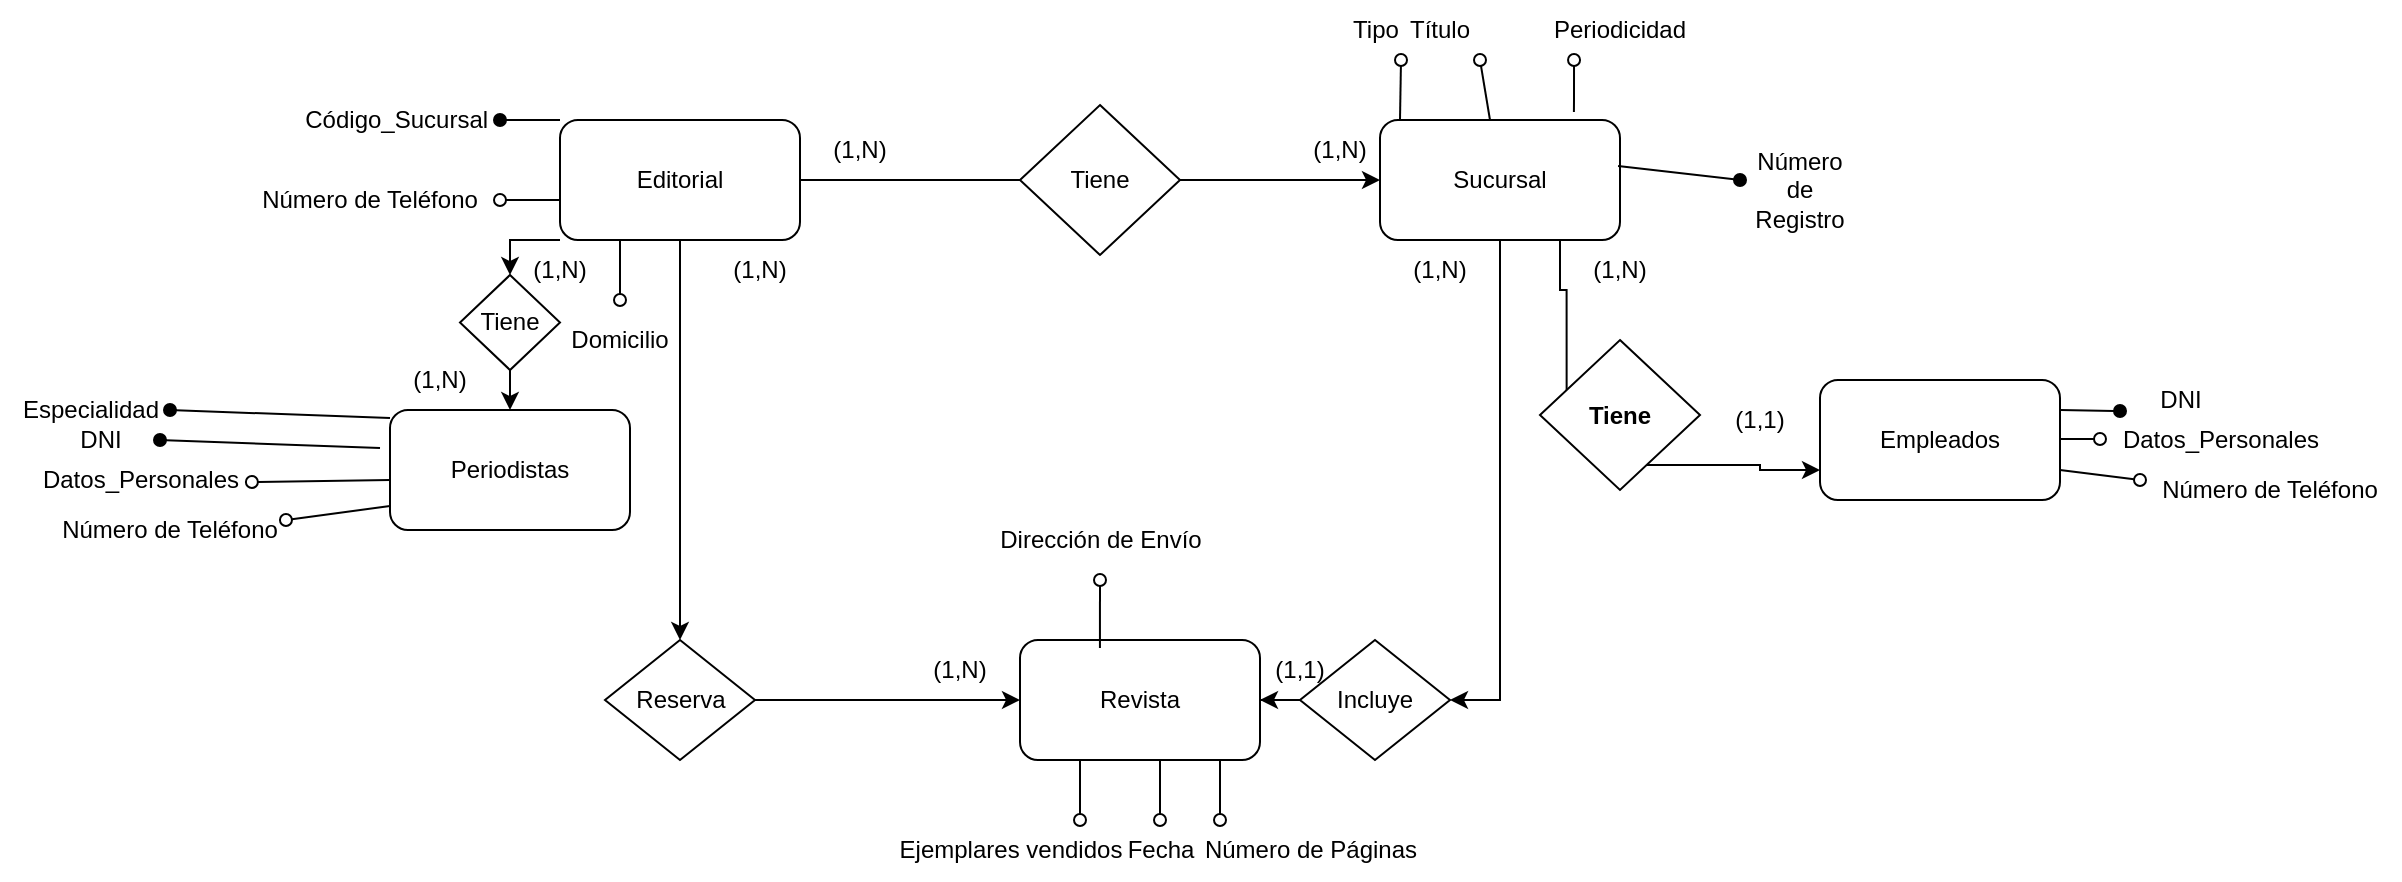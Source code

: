 <mxfile version="24.7.16">
  <diagram name="Página-1" id="KNxpvHwI2cTLpxbxufzh">
    <mxGraphModel dx="2153" dy="1640" grid="1" gridSize="10" guides="1" tooltips="1" connect="1" arrows="1" fold="1" page="1" pageScale="1" pageWidth="827" pageHeight="1169" math="0" shadow="0">
      <root>
        <mxCell id="0" />
        <mxCell id="1" parent="0" />
        <mxCell id="n6SxvRZOFOx77lIGNKrb-6" style="edgeStyle=orthogonalEdgeStyle;rounded=0;orthogonalLoop=1;jettySize=auto;html=1;entryX=0;entryY=0.5;entryDx=0;entryDy=0;" edge="1" parent="1" source="n6SxvRZOFOx77lIGNKrb-9" target="n6SxvRZOFOx77lIGNKrb-2">
          <mxGeometry relative="1" as="geometry">
            <mxPoint x="370" y="280" as="targetPoint" />
          </mxGeometry>
        </mxCell>
        <mxCell id="n6SxvRZOFOx77lIGNKrb-113" style="edgeStyle=orthogonalEdgeStyle;rounded=0;orthogonalLoop=1;jettySize=auto;html=1;exitX=0;exitY=1;exitDx=0;exitDy=0;entryX=0.5;entryY=0;entryDx=0;entryDy=0;" edge="1" parent="1" source="n6SxvRZOFOx77lIGNKrb-114" target="n6SxvRZOFOx77lIGNKrb-112">
          <mxGeometry relative="1" as="geometry" />
        </mxCell>
        <mxCell id="n6SxvRZOFOx77lIGNKrb-1" value="Editorial " style="rounded=1;whiteSpace=wrap;html=1;" vertex="1" parent="1">
          <mxGeometry x="210" y="50" width="120" height="60" as="geometry" />
        </mxCell>
        <mxCell id="n6SxvRZOFOx77lIGNKrb-2" value="Revista " style="rounded=1;whiteSpace=wrap;html=1;" vertex="1" parent="1">
          <mxGeometry x="440" y="310" width="120" height="60" as="geometry" />
        </mxCell>
        <mxCell id="n6SxvRZOFOx77lIGNKrb-7" style="edgeStyle=orthogonalEdgeStyle;rounded=0;orthogonalLoop=1;jettySize=auto;html=1;entryX=1;entryY=0.5;entryDx=0;entryDy=0;" edge="1" parent="1" source="n6SxvRZOFOx77lIGNKrb-10" target="n6SxvRZOFOx77lIGNKrb-2">
          <mxGeometry relative="1" as="geometry">
            <mxPoint x="620" y="290" as="targetPoint" />
          </mxGeometry>
        </mxCell>
        <mxCell id="n6SxvRZOFOx77lIGNKrb-101" style="edgeStyle=orthogonalEdgeStyle;rounded=0;orthogonalLoop=1;jettySize=auto;html=1;exitX=0.75;exitY=1;exitDx=0;exitDy=0;entryX=0;entryY=0.75;entryDx=0;entryDy=0;" edge="1" parent="1" source="n6SxvRZOFOx77lIGNKrb-102" target="n6SxvRZOFOx77lIGNKrb-98">
          <mxGeometry relative="1" as="geometry" />
        </mxCell>
        <mxCell id="n6SxvRZOFOx77lIGNKrb-3" value="Sucursal " style="rounded=1;whiteSpace=wrap;html=1;" vertex="1" parent="1">
          <mxGeometry x="620" y="50" width="120" height="60" as="geometry" />
        </mxCell>
        <mxCell id="n6SxvRZOFOx77lIGNKrb-11" value="" style="edgeStyle=orthogonalEdgeStyle;rounded=0;orthogonalLoop=1;jettySize=auto;html=1;entryX=1;entryY=0.5;entryDx=0;entryDy=0;" edge="1" parent="1" source="n6SxvRZOFOx77lIGNKrb-3" target="n6SxvRZOFOx77lIGNKrb-10">
          <mxGeometry relative="1" as="geometry">
            <mxPoint x="560" y="270" as="targetPoint" />
            <mxPoint x="620" y="110" as="sourcePoint" />
          </mxGeometry>
        </mxCell>
        <mxCell id="n6SxvRZOFOx77lIGNKrb-10" value="Incluye " style="rhombus;whiteSpace=wrap;html=1;" vertex="1" parent="1">
          <mxGeometry x="580" y="310" width="75" height="60" as="geometry" />
        </mxCell>
        <mxCell id="n6SxvRZOFOx77lIGNKrb-12" value="" style="edgeStyle=orthogonalEdgeStyle;rounded=0;orthogonalLoop=1;jettySize=auto;html=1;" edge="1" parent="1" source="n6SxvRZOFOx77lIGNKrb-1" target="n6SxvRZOFOx77lIGNKrb-9">
          <mxGeometry relative="1" as="geometry">
            <mxPoint x="370" y="280" as="targetPoint" />
            <mxPoint x="370" y="110" as="sourcePoint" />
          </mxGeometry>
        </mxCell>
        <mxCell id="n6SxvRZOFOx77lIGNKrb-9" value="Reserva" style="rhombus;whiteSpace=wrap;html=1;" vertex="1" parent="1">
          <mxGeometry x="232.5" y="310" width="75" height="60" as="geometry" />
        </mxCell>
        <mxCell id="n6SxvRZOFOx77lIGNKrb-25" value="Número de Teléfono " style="text;strokeColor=none;align=center;fillColor=none;html=1;verticalAlign=middle;whiteSpace=wrap;rounded=0;" vertex="1" parent="1">
          <mxGeometry x="50" y="65" width="130" height="50" as="geometry" />
        </mxCell>
        <mxCell id="n6SxvRZOFOx77lIGNKrb-34" value="Domicilio " style="text;strokeColor=none;align=center;fillColor=none;html=1;verticalAlign=middle;whiteSpace=wrap;rounded=0;" vertex="1" parent="1">
          <mxGeometry x="210" y="145" width="60" height="30" as="geometry" />
        </mxCell>
        <mxCell id="n6SxvRZOFOx77lIGNKrb-41" value="" style="endArrow=oval;html=1;rounded=0;endFill=0;" edge="1" parent="1">
          <mxGeometry width="50" height="50" relative="1" as="geometry">
            <mxPoint x="210" y="90" as="sourcePoint" />
            <mxPoint x="180" y="90" as="targetPoint" />
          </mxGeometry>
        </mxCell>
        <mxCell id="n6SxvRZOFOx77lIGNKrb-43" value="" style="endArrow=oval;html=1;rounded=0;endFill=0;exitX=0.25;exitY=1;exitDx=0;exitDy=0;" edge="1" parent="1" source="n6SxvRZOFOx77lIGNKrb-1">
          <mxGeometry width="50" height="50" relative="1" as="geometry">
            <mxPoint x="240" y="130" as="sourcePoint" />
            <mxPoint x="240" y="140" as="targetPoint" />
          </mxGeometry>
        </mxCell>
        <mxCell id="n6SxvRZOFOx77lIGNKrb-60" value="" style="endArrow=oval;html=1;rounded=0;endFill=0;" edge="1" parent="1">
          <mxGeometry width="50" height="50" relative="1" as="geometry">
            <mxPoint x="540" y="370" as="sourcePoint" />
            <mxPoint x="540" y="400" as="targetPoint" />
          </mxGeometry>
        </mxCell>
        <mxCell id="n6SxvRZOFOx77lIGNKrb-62" value="(1,N) " style="text;strokeColor=none;align=center;fillColor=none;html=1;verticalAlign=middle;whiteSpace=wrap;rounded=0;" vertex="1" parent="1">
          <mxGeometry x="330" y="50" width="60" height="30" as="geometry" />
        </mxCell>
        <mxCell id="n6SxvRZOFOx77lIGNKrb-64" value="(1,N) " style="text;strokeColor=none;align=center;fillColor=none;html=1;verticalAlign=middle;whiteSpace=wrap;rounded=0;" vertex="1" parent="1">
          <mxGeometry x="570" y="50" width="60" height="30" as="geometry" />
        </mxCell>
        <mxCell id="n6SxvRZOFOx77lIGNKrb-65" value="(1,N) " style="text;strokeColor=none;align=center;fillColor=none;html=1;verticalAlign=middle;whiteSpace=wrap;rounded=0;" vertex="1" parent="1">
          <mxGeometry x="280" y="110" width="60" height="30" as="geometry" />
        </mxCell>
        <mxCell id="n6SxvRZOFOx77lIGNKrb-66" value="(1,N) " style="text;strokeColor=none;align=center;fillColor=none;html=1;verticalAlign=middle;whiteSpace=wrap;rounded=0;" vertex="1" parent="1">
          <mxGeometry x="380" y="310" width="60" height="30" as="geometry" />
        </mxCell>
        <mxCell id="n6SxvRZOFOx77lIGNKrb-67" value="(1,N) " style="text;strokeColor=none;align=center;fillColor=none;html=1;verticalAlign=middle;whiteSpace=wrap;rounded=0;" vertex="1" parent="1">
          <mxGeometry x="620" y="110" width="60" height="30" as="geometry" />
        </mxCell>
        <mxCell id="n6SxvRZOFOx77lIGNKrb-68" value="(1,1) " style="text;strokeColor=none;align=center;fillColor=none;html=1;verticalAlign=middle;whiteSpace=wrap;rounded=0;" vertex="1" parent="1">
          <mxGeometry x="550" y="310" width="60" height="30" as="geometry" />
        </mxCell>
        <mxCell id="n6SxvRZOFOx77lIGNKrb-69" value="" style="endArrow=oval;html=1;rounded=0;endFill=1;" edge="1" parent="1">
          <mxGeometry width="50" height="50" relative="1" as="geometry">
            <mxPoint x="210" y="50" as="sourcePoint" />
            <mxPoint x="180" y="50" as="targetPoint" />
          </mxGeometry>
        </mxCell>
        <mxCell id="n6SxvRZOFOx77lIGNKrb-70" value="Código_Sucursal&amp;nbsp; " style="text;strokeColor=none;align=center;fillColor=none;html=1;verticalAlign=middle;whiteSpace=wrap;rounded=0;" vertex="1" parent="1">
          <mxGeometry x="100" y="35" width="60" height="30" as="geometry" />
        </mxCell>
        <mxCell id="n6SxvRZOFOx77lIGNKrb-79" value="" style="edgeStyle=orthogonalEdgeStyle;rounded=0;orthogonalLoop=1;jettySize=auto;html=1;exitX=1;exitY=0.5;exitDx=0;exitDy=0;" edge="1" parent="1" source="n6SxvRZOFOx77lIGNKrb-1" target="n6SxvRZOFOx77lIGNKrb-3">
          <mxGeometry relative="1" as="geometry">
            <mxPoint x="330" y="80" as="sourcePoint" />
            <mxPoint x="600" y="80" as="targetPoint" />
          </mxGeometry>
        </mxCell>
        <mxCell id="n6SxvRZOFOx77lIGNKrb-78" value="Tiene " style="rhombus;whiteSpace=wrap;html=1;" vertex="1" parent="1">
          <mxGeometry x="440" y="42.5" width="80" height="75" as="geometry" />
        </mxCell>
        <mxCell id="n6SxvRZOFOx77lIGNKrb-80" value="" style="endArrow=oval;html=1;rounded=0;endFill=0;" edge="1" parent="1">
          <mxGeometry width="50" height="50" relative="1" as="geometry">
            <mxPoint x="510" y="370" as="sourcePoint" />
            <mxPoint x="510" y="400" as="targetPoint" />
          </mxGeometry>
        </mxCell>
        <mxCell id="n6SxvRZOFOx77lIGNKrb-83" value="" style="endArrow=oval;html=1;rounded=0;endFill=0;" edge="1" parent="1">
          <mxGeometry width="50" height="50" relative="1" as="geometry">
            <mxPoint x="630" y="50" as="sourcePoint" />
            <mxPoint x="630.5" y="20" as="targetPoint" />
          </mxGeometry>
        </mxCell>
        <mxCell id="n6SxvRZOFOx77lIGNKrb-84" value="Tipo " style="text;strokeColor=none;align=center;fillColor=none;html=1;verticalAlign=middle;whiteSpace=wrap;rounded=0;" vertex="1" parent="1">
          <mxGeometry x="587.5" y="-10" width="60" height="30" as="geometry" />
        </mxCell>
        <mxCell id="n6SxvRZOFOx77lIGNKrb-98" value="Empleados " style="rounded=1;whiteSpace=wrap;html=1;" vertex="1" parent="1">
          <mxGeometry x="840" y="180" width="120" height="60" as="geometry" />
        </mxCell>
        <mxCell id="n6SxvRZOFOx77lIGNKrb-103" value="" style="edgeStyle=orthogonalEdgeStyle;rounded=0;orthogonalLoop=1;jettySize=auto;html=1;exitX=0.75;exitY=1;exitDx=0;exitDy=0;entryX=0;entryY=0.75;entryDx=0;entryDy=0;" edge="1" parent="1" source="n6SxvRZOFOx77lIGNKrb-3" target="n6SxvRZOFOx77lIGNKrb-102">
          <mxGeometry relative="1" as="geometry">
            <mxPoint x="710" y="110" as="sourcePoint" />
            <mxPoint x="800" y="235" as="targetPoint" />
          </mxGeometry>
        </mxCell>
        <mxCell id="n6SxvRZOFOx77lIGNKrb-102" value="Tiene " style="rhombus;whiteSpace=wrap;html=1;fontStyle=1" vertex="1" parent="1">
          <mxGeometry x="700" y="160" width="80" height="75" as="geometry" />
        </mxCell>
        <mxCell id="n6SxvRZOFOx77lIGNKrb-105" value="" style="endArrow=oval;html=1;rounded=0;endFill=0;exitX=0.75;exitY=0;exitDx=0;exitDy=0;" edge="1" parent="1">
          <mxGeometry width="50" height="50" relative="1" as="geometry">
            <mxPoint x="960" y="209.5" as="sourcePoint" />
            <mxPoint x="980" y="209.5" as="targetPoint" />
            <Array as="points" />
          </mxGeometry>
        </mxCell>
        <mxCell id="n6SxvRZOFOx77lIGNKrb-106" value="Datos_Personales " style="text;html=1;align=center;verticalAlign=middle;resizable=0;points=[];autosize=1;strokeColor=none;fillColor=none;" vertex="1" parent="1">
          <mxGeometry x="980" y="195" width="120" height="30" as="geometry" />
        </mxCell>
        <mxCell id="n6SxvRZOFOx77lIGNKrb-107" value="" style="endArrow=oval;html=1;rounded=0;endFill=1;" edge="1" parent="1">
          <mxGeometry width="50" height="50" relative="1" as="geometry">
            <mxPoint x="960" y="195" as="sourcePoint" />
            <mxPoint x="990" y="195.5" as="targetPoint" />
          </mxGeometry>
        </mxCell>
        <mxCell id="n6SxvRZOFOx77lIGNKrb-108" value="DNI " style="text;html=1;align=center;verticalAlign=middle;resizable=0;points=[];autosize=1;strokeColor=none;fillColor=none;" vertex="1" parent="1">
          <mxGeometry x="1000" y="175" width="40" height="30" as="geometry" />
        </mxCell>
        <mxCell id="n6SxvRZOFOx77lIGNKrb-110" value="" style="endArrow=oval;html=1;rounded=0;endFill=0;exitX=1;exitY=0.75;exitDx=0;exitDy=0;" edge="1" parent="1" source="n6SxvRZOFOx77lIGNKrb-98">
          <mxGeometry width="50" height="50" relative="1" as="geometry">
            <mxPoint x="970" y="230" as="sourcePoint" />
            <mxPoint x="1000" y="230" as="targetPoint" />
          </mxGeometry>
        </mxCell>
        <mxCell id="n6SxvRZOFOx77lIGNKrb-111" value="Número de Teléfono " style="text;strokeColor=none;align=center;fillColor=none;html=1;verticalAlign=middle;whiteSpace=wrap;rounded=0;" vertex="1" parent="1">
          <mxGeometry x="1000" y="210" width="130" height="50" as="geometry" />
        </mxCell>
        <mxCell id="n6SxvRZOFOx77lIGNKrb-112" value="Periodistas " style="rounded=1;whiteSpace=wrap;html=1;" vertex="1" parent="1">
          <mxGeometry x="125" y="195" width="120" height="60" as="geometry" />
        </mxCell>
        <mxCell id="n6SxvRZOFOx77lIGNKrb-115" value="" style="edgeStyle=orthogonalEdgeStyle;rounded=0;orthogonalLoop=1;jettySize=auto;html=1;exitX=0;exitY=1;exitDx=0;exitDy=0;entryX=0.5;entryY=0;entryDx=0;entryDy=0;" edge="1" parent="1" source="n6SxvRZOFOx77lIGNKrb-1" target="n6SxvRZOFOx77lIGNKrb-114">
          <mxGeometry relative="1" as="geometry">
            <mxPoint x="210" y="110" as="sourcePoint" />
            <mxPoint x="173" y="190" as="targetPoint" />
          </mxGeometry>
        </mxCell>
        <mxCell id="n6SxvRZOFOx77lIGNKrb-114" value="Tiene " style="rhombus;whiteSpace=wrap;html=1;" vertex="1" parent="1">
          <mxGeometry x="160" y="127.5" width="50" height="47.5" as="geometry" />
        </mxCell>
        <mxCell id="n6SxvRZOFOx77lIGNKrb-116" value="Datos_Personales " style="text;html=1;align=center;verticalAlign=middle;resizable=0;points=[];autosize=1;strokeColor=none;fillColor=none;" vertex="1" parent="1">
          <mxGeometry x="-60" y="215" width="120" height="30" as="geometry" />
        </mxCell>
        <mxCell id="n6SxvRZOFOx77lIGNKrb-117" value="DNI " style="text;html=1;align=center;verticalAlign=middle;resizable=0;points=[];autosize=1;strokeColor=none;fillColor=none;" vertex="1" parent="1">
          <mxGeometry x="-40" y="195" width="40" height="30" as="geometry" />
        </mxCell>
        <mxCell id="n6SxvRZOFOx77lIGNKrb-118" value="Número de Teléfono " style="text;strokeColor=none;align=center;fillColor=none;html=1;verticalAlign=middle;whiteSpace=wrap;rounded=0;" vertex="1" parent="1">
          <mxGeometry x="-50" y="230" width="130" height="50" as="geometry" />
        </mxCell>
        <mxCell id="n6SxvRZOFOx77lIGNKrb-119" value="" style="endArrow=oval;html=1;rounded=0;endFill=1;" edge="1" parent="1">
          <mxGeometry width="50" height="50" relative="1" as="geometry">
            <mxPoint x="120" y="214" as="sourcePoint" />
            <mxPoint x="10" y="210" as="targetPoint" />
          </mxGeometry>
        </mxCell>
        <mxCell id="n6SxvRZOFOx77lIGNKrb-122" value="" style="endArrow=oval;html=1;rounded=0;endFill=0;exitX=1;exitY=0.75;exitDx=0;exitDy=0;entryX=0.815;entryY=0.02;entryDx=0;entryDy=0;entryPerimeter=0;" edge="1" parent="1" target="n6SxvRZOFOx77lIGNKrb-118">
          <mxGeometry width="50" height="50" relative="1" as="geometry">
            <mxPoint x="125" y="230" as="sourcePoint" />
            <mxPoint x="45" y="255" as="targetPoint" />
          </mxGeometry>
        </mxCell>
        <mxCell id="n6SxvRZOFOx77lIGNKrb-123" value="" style="endArrow=oval;html=1;rounded=0;endFill=0;exitX=1;exitY=0.75;exitDx=0;exitDy=0;entryX=0.446;entryY=0.94;entryDx=0;entryDy=0;entryPerimeter=0;" edge="1" parent="1">
          <mxGeometry width="50" height="50" relative="1" as="geometry">
            <mxPoint x="125" y="243" as="sourcePoint" />
            <mxPoint x="72.98" y="250" as="targetPoint" />
          </mxGeometry>
        </mxCell>
        <mxCell id="n6SxvRZOFOx77lIGNKrb-124" value="" style="endArrow=oval;html=1;rounded=0;endFill=1;" edge="1" parent="1">
          <mxGeometry width="50" height="50" relative="1" as="geometry">
            <mxPoint x="125" y="199" as="sourcePoint" />
            <mxPoint x="15" y="195" as="targetPoint" />
          </mxGeometry>
        </mxCell>
        <mxCell id="n6SxvRZOFOx77lIGNKrb-125" value="Especialidad " style="text;html=1;align=center;verticalAlign=middle;resizable=0;points=[];autosize=1;strokeColor=none;fillColor=none;" vertex="1" parent="1">
          <mxGeometry x="-70" y="180" width="90" height="30" as="geometry" />
        </mxCell>
        <mxCell id="n6SxvRZOFOx77lIGNKrb-126" value="" style="endArrow=oval;html=1;rounded=0;endFill=1;exitX=0.992;exitY=0.383;exitDx=0;exitDy=0;exitPerimeter=0;" edge="1" parent="1" source="n6SxvRZOFOx77lIGNKrb-3">
          <mxGeometry width="50" height="50" relative="1" as="geometry">
            <mxPoint x="780" y="60" as="sourcePoint" />
            <mxPoint x="800" y="80" as="targetPoint" />
          </mxGeometry>
        </mxCell>
        <mxCell id="n6SxvRZOFOx77lIGNKrb-127" value="Número de Registro " style="text;strokeColor=none;align=center;fillColor=none;html=1;verticalAlign=middle;whiteSpace=wrap;rounded=0;" vertex="1" parent="1">
          <mxGeometry x="800" y="70" width="60" height="30" as="geometry" />
        </mxCell>
        <mxCell id="n6SxvRZOFOx77lIGNKrb-128" value="" style="endArrow=oval;html=1;rounded=0;endFill=0;entryX=0.117;entryY=1;entryDx=0;entryDy=0;entryPerimeter=0;exitX=0.808;exitY=-0.067;exitDx=0;exitDy=0;exitPerimeter=0;" edge="1" parent="1" source="n6SxvRZOFOx77lIGNKrb-3" target="n6SxvRZOFOx77lIGNKrb-129">
          <mxGeometry width="50" height="50" relative="1" as="geometry">
            <mxPoint x="730" y="20" as="sourcePoint" />
            <mxPoint x="730" y="50" as="targetPoint" />
            <Array as="points">
              <mxPoint x="717" y="40" />
            </Array>
          </mxGeometry>
        </mxCell>
        <mxCell id="n6SxvRZOFOx77lIGNKrb-129" value="Periodicidad " style="text;strokeColor=none;align=center;fillColor=none;html=1;verticalAlign=middle;whiteSpace=wrap;rounded=0;" vertex="1" parent="1">
          <mxGeometry x="710" y="-10" width="60" height="30" as="geometry" />
        </mxCell>
        <mxCell id="n6SxvRZOFOx77lIGNKrb-130" value="" style="endArrow=oval;html=1;rounded=0;endFill=0;" edge="1" parent="1" source="n6SxvRZOFOx77lIGNKrb-3">
          <mxGeometry width="50" height="50" relative="1" as="geometry">
            <mxPoint x="670" y="-10" as="sourcePoint" />
            <mxPoint x="670" y="20" as="targetPoint" />
          </mxGeometry>
        </mxCell>
        <mxCell id="n6SxvRZOFOx77lIGNKrb-131" value="Título " style="text;strokeColor=none;align=center;fillColor=none;html=1;verticalAlign=middle;whiteSpace=wrap;rounded=0;" vertex="1" parent="1">
          <mxGeometry x="620" y="-10" width="60" height="30" as="geometry" />
        </mxCell>
        <mxCell id="n6SxvRZOFOx77lIGNKrb-134" value="Fecha " style="text;html=1;align=center;verticalAlign=middle;resizable=0;points=[];autosize=1;strokeColor=none;fillColor=none;" vertex="1" parent="1">
          <mxGeometry x="480" y="400" width="60" height="30" as="geometry" />
        </mxCell>
        <mxCell id="n6SxvRZOFOx77lIGNKrb-135" value="Número de Páginas " style="text;html=1;align=center;verticalAlign=middle;resizable=0;points=[];autosize=1;strokeColor=none;fillColor=none;" vertex="1" parent="1">
          <mxGeometry x="520" y="400" width="130" height="30" as="geometry" />
        </mxCell>
        <mxCell id="n6SxvRZOFOx77lIGNKrb-136" value="" style="endArrow=oval;html=1;rounded=0;endFill=0;" edge="1" parent="1">
          <mxGeometry width="50" height="50" relative="1" as="geometry">
            <mxPoint x="470" y="370" as="sourcePoint" />
            <mxPoint x="470" y="400" as="targetPoint" />
          </mxGeometry>
        </mxCell>
        <mxCell id="n6SxvRZOFOx77lIGNKrb-137" value="Ejemplares vendidos " style="text;html=1;align=center;verticalAlign=middle;resizable=0;points=[];autosize=1;strokeColor=none;fillColor=none;" vertex="1" parent="1">
          <mxGeometry x="370" y="400" width="130" height="30" as="geometry" />
        </mxCell>
        <mxCell id="n6SxvRZOFOx77lIGNKrb-138" value="" style="endArrow=oval;html=1;rounded=0;endFill=0;exitX=0.333;exitY=0.067;exitDx=0;exitDy=0;exitPerimeter=0;" edge="1" parent="1" source="n6SxvRZOFOx77lIGNKrb-2">
          <mxGeometry width="50" height="50" relative="1" as="geometry">
            <mxPoint x="480" y="205" as="sourcePoint" />
            <mxPoint x="480" y="280" as="targetPoint" />
          </mxGeometry>
        </mxCell>
        <mxCell id="n6SxvRZOFOx77lIGNKrb-140" value="Dirección de Envío " style="text;html=1;align=center;verticalAlign=middle;resizable=0;points=[];autosize=1;strokeColor=none;fillColor=none;" vertex="1" parent="1">
          <mxGeometry x="420" y="245" width="120" height="30" as="geometry" />
        </mxCell>
        <mxCell id="n6SxvRZOFOx77lIGNKrb-142" value="(1,N) " style="text;strokeColor=none;align=center;fillColor=none;html=1;verticalAlign=middle;whiteSpace=wrap;rounded=0;" vertex="1" parent="1">
          <mxGeometry x="180" y="110" width="60" height="30" as="geometry" />
        </mxCell>
        <mxCell id="n6SxvRZOFOx77lIGNKrb-143" value="(1,N) " style="text;strokeColor=none;align=center;fillColor=none;html=1;verticalAlign=middle;whiteSpace=wrap;rounded=0;" vertex="1" parent="1">
          <mxGeometry x="120" y="165" width="60" height="30" as="geometry" />
        </mxCell>
        <mxCell id="n6SxvRZOFOx77lIGNKrb-144" value="(1,N) " style="text;strokeColor=none;align=center;fillColor=none;html=1;verticalAlign=middle;whiteSpace=wrap;rounded=0;" vertex="1" parent="1">
          <mxGeometry x="710" y="110" width="60" height="30" as="geometry" />
        </mxCell>
        <mxCell id="n6SxvRZOFOx77lIGNKrb-145" value="(1,1) " style="text;strokeColor=none;align=center;fillColor=none;html=1;verticalAlign=middle;whiteSpace=wrap;rounded=0;" vertex="1" parent="1">
          <mxGeometry x="780" y="185" width="60" height="30" as="geometry" />
        </mxCell>
      </root>
    </mxGraphModel>
  </diagram>
</mxfile>
